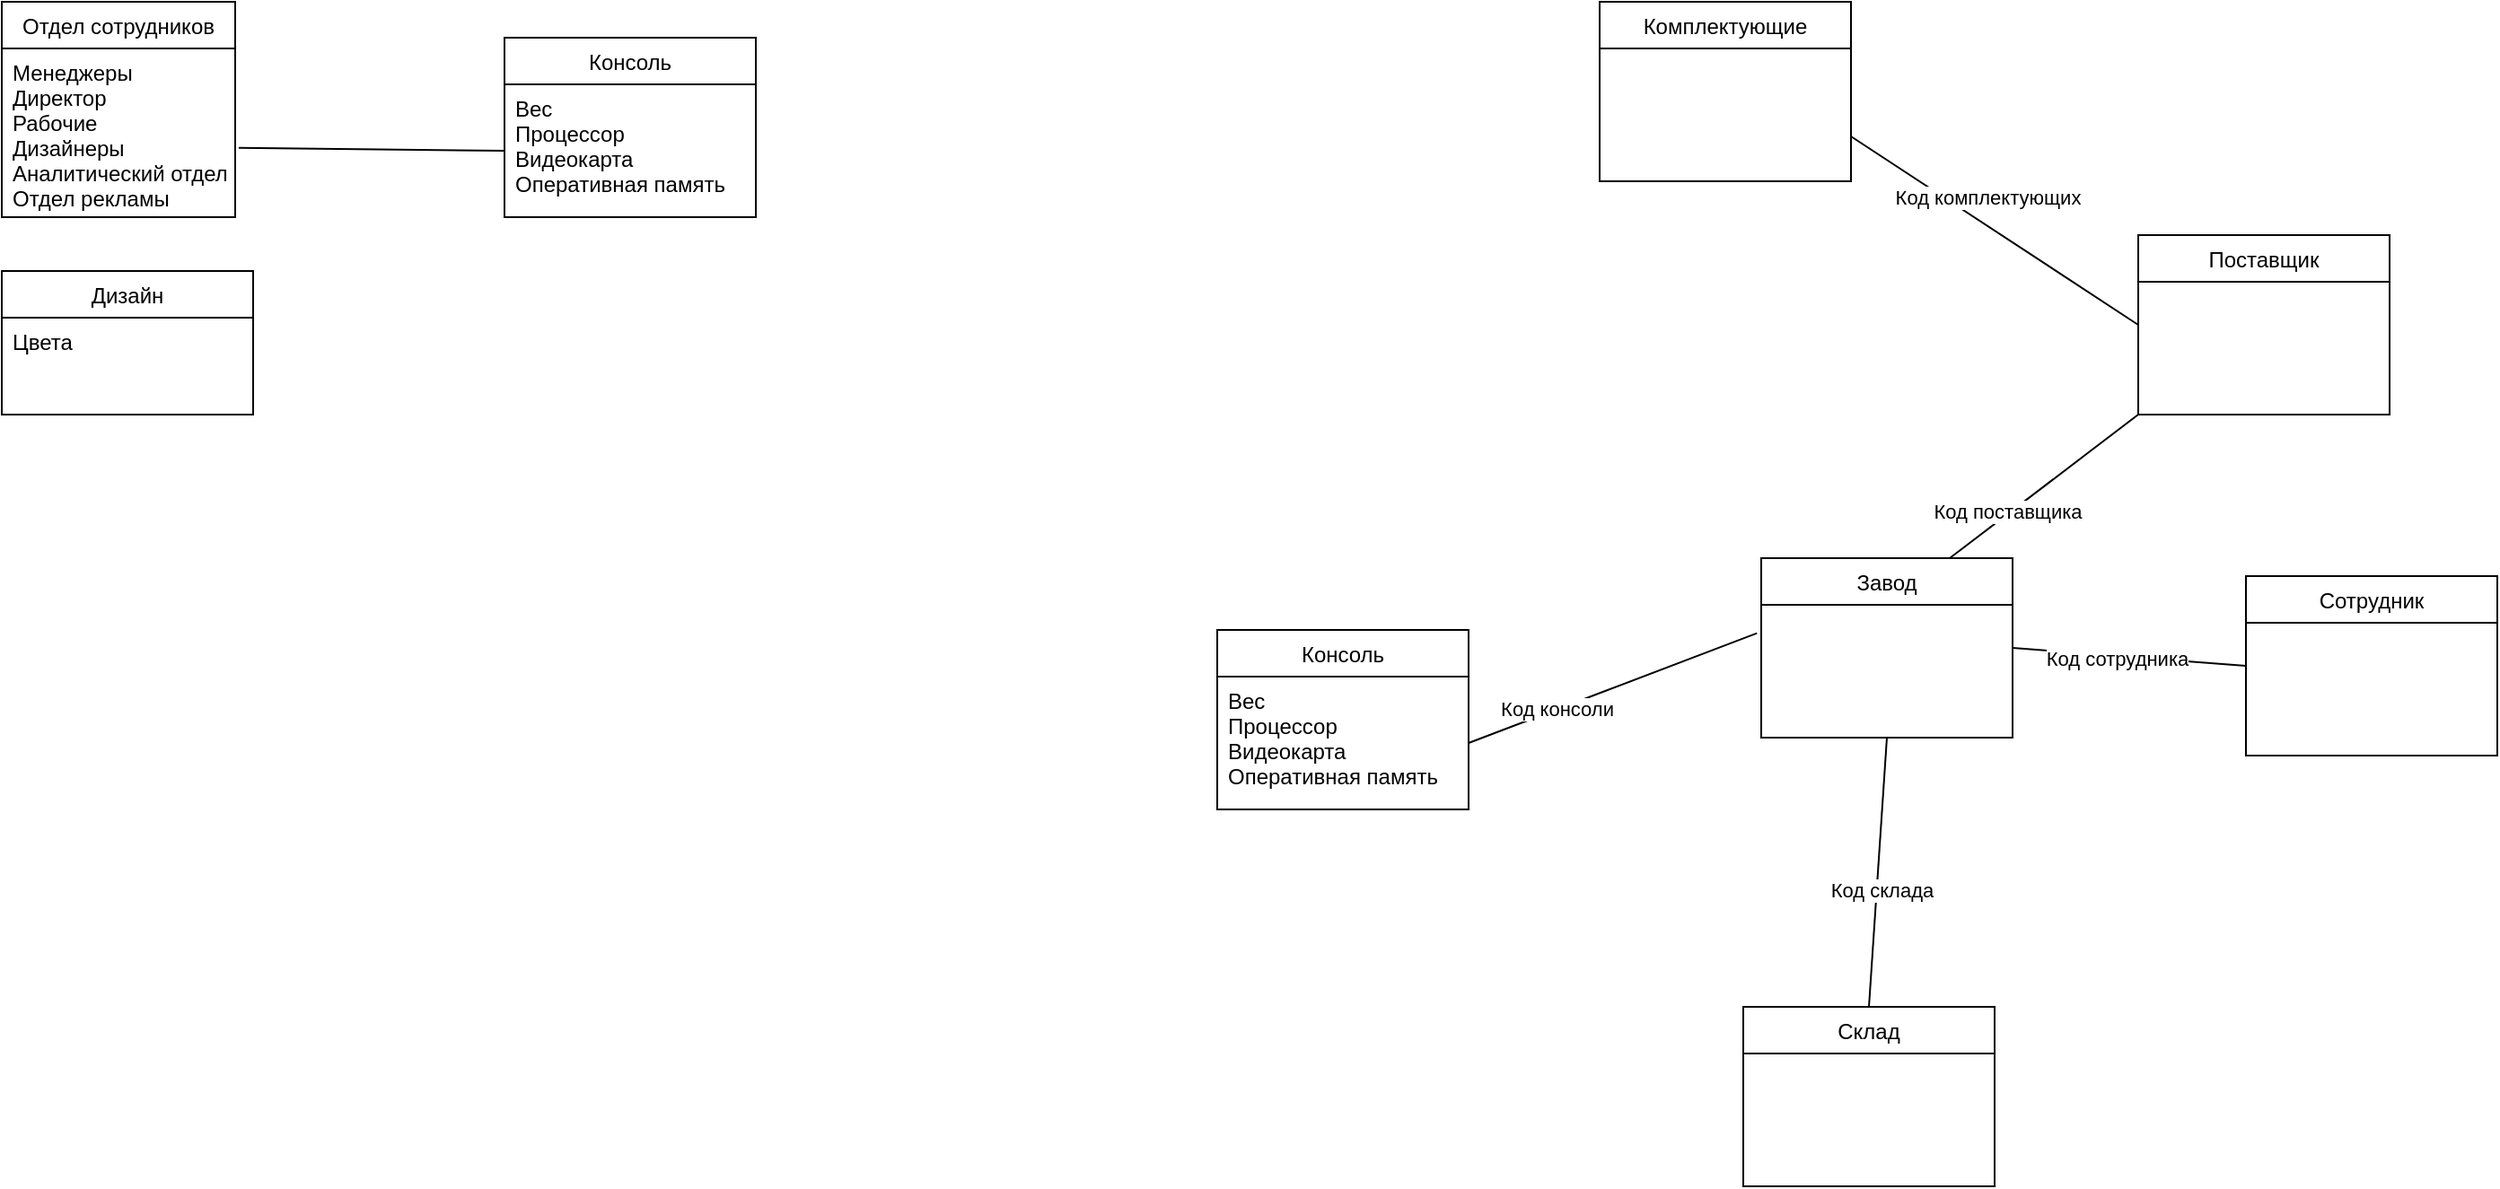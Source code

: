 <mxfile version="15.2.7" type="github">
  <diagram id="-OPA52gdBElvR5p007l_" name="Page-1">
    <mxGraphModel dx="2146" dy="861" grid="1" gridSize="10" guides="1" tooltips="1" connect="1" arrows="1" fold="1" page="1" pageScale="1" pageWidth="1654" pageHeight="2336" math="0" shadow="0">
      <root>
        <mxCell id="0" />
        <mxCell id="1" parent="0" />
        <mxCell id="R5nsl51rE5XBlnCks4MR-1" value="Консоль" style="swimlane;fontStyle=0;childLayout=stackLayout;horizontal=1;startSize=26;horizontalStack=0;resizeParent=1;resizeParentMax=0;resizeLast=0;collapsible=1;marginBottom=0;" vertex="1" parent="1">
          <mxGeometry x="290" y="30" width="140" height="100" as="geometry" />
        </mxCell>
        <mxCell id="R5nsl51rE5XBlnCks4MR-4" value="Вес&#xa;Процессор&#xa;Видеокарта&#xa;Оперативная память" style="text;strokeColor=none;fillColor=none;align=left;verticalAlign=top;spacingLeft=4;spacingRight=4;overflow=hidden;rotatable=0;points=[[0,0.5],[1,0.5]];portConstraint=eastwest;" vertex="1" parent="R5nsl51rE5XBlnCks4MR-1">
          <mxGeometry y="26" width="140" height="74" as="geometry" />
        </mxCell>
        <mxCell id="R5nsl51rE5XBlnCks4MR-6" value="Завод" style="swimlane;fontStyle=0;childLayout=stackLayout;horizontal=1;startSize=26;horizontalStack=0;resizeParent=1;resizeParentMax=0;resizeLast=0;collapsible=1;marginBottom=0;" vertex="1" parent="1">
          <mxGeometry x="990" y="320" width="140" height="100" as="geometry" />
        </mxCell>
        <mxCell id="R5nsl51rE5XBlnCks4MR-8" value="Отдел сотрудников" style="swimlane;fontStyle=0;childLayout=stackLayout;horizontal=1;startSize=26;horizontalStack=0;resizeParent=1;resizeParentMax=0;resizeLast=0;collapsible=1;marginBottom=0;" vertex="1" parent="1">
          <mxGeometry x="10" y="10" width="130" height="120" as="geometry" />
        </mxCell>
        <mxCell id="R5nsl51rE5XBlnCks4MR-9" value="Менеджеры&#xa;Директор&#xa;Рабочие&#xa;Дизайнеры&#xa;Аналитический отдел&#xa;Отдел рекламы" style="text;strokeColor=none;fillColor=none;align=left;verticalAlign=top;spacingLeft=4;spacingRight=4;overflow=hidden;rotatable=0;points=[[0,0.5],[1,0.5]];portConstraint=eastwest;" vertex="1" parent="R5nsl51rE5XBlnCks4MR-8">
          <mxGeometry y="26" width="130" height="94" as="geometry" />
        </mxCell>
        <mxCell id="R5nsl51rE5XBlnCks4MR-10" value="" style="endArrow=none;html=1;entryX=1.015;entryY=0.589;entryDx=0;entryDy=0;entryPerimeter=0;exitX=0;exitY=0.5;exitDx=0;exitDy=0;" edge="1" parent="1" source="R5nsl51rE5XBlnCks4MR-4" target="R5nsl51rE5XBlnCks4MR-9">
          <mxGeometry width="50" height="50" relative="1" as="geometry">
            <mxPoint x="360" y="210" as="sourcePoint" />
            <mxPoint x="410" y="160" as="targetPoint" />
          </mxGeometry>
        </mxCell>
        <mxCell id="R5nsl51rE5XBlnCks4MR-11" value="Консоль" style="swimlane;fontStyle=0;childLayout=stackLayout;horizontal=1;startSize=26;horizontalStack=0;resizeParent=1;resizeParentMax=0;resizeLast=0;collapsible=1;marginBottom=0;" vertex="1" parent="1">
          <mxGeometry x="687" y="360" width="140" height="100" as="geometry" />
        </mxCell>
        <mxCell id="R5nsl51rE5XBlnCks4MR-12" value="Вес&#xa;Процессор&#xa;Видеокарта&#xa;Оперативная память" style="text;strokeColor=none;fillColor=none;align=left;verticalAlign=top;spacingLeft=4;spacingRight=4;overflow=hidden;rotatable=0;points=[[0,0.5],[1,0.5]];portConstraint=eastwest;" vertex="1" parent="R5nsl51rE5XBlnCks4MR-11">
          <mxGeometry y="26" width="140" height="74" as="geometry" />
        </mxCell>
        <mxCell id="R5nsl51rE5XBlnCks4MR-13" value="Дизайн" style="swimlane;fontStyle=0;childLayout=stackLayout;horizontal=1;startSize=26;horizontalStack=0;resizeParent=1;resizeParentMax=0;resizeLast=0;collapsible=1;marginBottom=0;" vertex="1" parent="1">
          <mxGeometry x="10" y="160" width="140" height="80" as="geometry" />
        </mxCell>
        <mxCell id="R5nsl51rE5XBlnCks4MR-14" value="Цвета&#xa;" style="text;strokeColor=none;fillColor=none;align=left;verticalAlign=top;spacingLeft=4;spacingRight=4;overflow=hidden;rotatable=0;points=[[0,0.5],[1,0.5]];portConstraint=eastwest;" vertex="1" parent="R5nsl51rE5XBlnCks4MR-13">
          <mxGeometry y="26" width="140" height="54" as="geometry" />
        </mxCell>
        <mxCell id="R5nsl51rE5XBlnCks4MR-19" value="" style="endArrow=none;html=1;entryX=-0.017;entryY=0.214;entryDx=0;entryDy=0;entryPerimeter=0;exitX=1;exitY=0.5;exitDx=0;exitDy=0;" edge="1" parent="1" source="R5nsl51rE5XBlnCks4MR-12">
          <mxGeometry width="50" height="50" relative="1" as="geometry">
            <mxPoint x="740" y="380" as="sourcePoint" />
            <mxPoint x="987.62" y="361.836" as="targetPoint" />
          </mxGeometry>
        </mxCell>
        <mxCell id="R5nsl51rE5XBlnCks4MR-20" value="Код консоли" style="edgeLabel;html=1;align=center;verticalAlign=middle;resizable=0;points=[];" vertex="1" connectable="0" parent="R5nsl51rE5XBlnCks4MR-19">
          <mxGeometry x="-0.387" y="1" relative="1" as="geometry">
            <mxPoint as="offset" />
          </mxGeometry>
        </mxCell>
        <mxCell id="R5nsl51rE5XBlnCks4MR-26" value="Сотрудник" style="swimlane;fontStyle=0;childLayout=stackLayout;horizontal=1;startSize=26;horizontalStack=0;resizeParent=1;resizeParentMax=0;resizeLast=0;collapsible=1;marginBottom=0;" vertex="1" parent="1">
          <mxGeometry x="1260" y="330" width="140" height="100" as="geometry" />
        </mxCell>
        <mxCell id="R5nsl51rE5XBlnCks4MR-27" value="" style="endArrow=none;html=1;entryX=0;entryY=0.5;entryDx=0;entryDy=0;exitX=1;exitY=0.5;exitDx=0;exitDy=0;" edge="1" parent="1" source="R5nsl51rE5XBlnCks4MR-6" target="R5nsl51rE5XBlnCks4MR-26">
          <mxGeometry width="50" height="50" relative="1" as="geometry">
            <mxPoint x="1130" y="410" as="sourcePoint" />
            <mxPoint x="1260" y="250" as="targetPoint" />
          </mxGeometry>
        </mxCell>
        <mxCell id="R5nsl51rE5XBlnCks4MR-28" value="Код сотрудника" style="edgeLabel;html=1;align=center;verticalAlign=middle;resizable=0;points=[];" vertex="1" connectable="0" parent="R5nsl51rE5XBlnCks4MR-27">
          <mxGeometry x="-0.128" y="-1" relative="1" as="geometry">
            <mxPoint x="1" as="offset" />
          </mxGeometry>
        </mxCell>
        <mxCell id="R5nsl51rE5XBlnCks4MR-30" value="" style="endArrow=none;html=1;entryX=0.5;entryY=1;entryDx=0;entryDy=0;exitX=0.5;exitY=0;exitDx=0;exitDy=0;" edge="1" parent="1" source="R5nsl51rE5XBlnCks4MR-31" target="R5nsl51rE5XBlnCks4MR-6">
          <mxGeometry width="50" height="50" relative="1" as="geometry">
            <mxPoint x="1110" y="550" as="sourcePoint" />
            <mxPoint x="1160" y="500" as="targetPoint" />
          </mxGeometry>
        </mxCell>
        <mxCell id="R5nsl51rE5XBlnCks4MR-33" value="Код склада" style="edgeLabel;html=1;align=center;verticalAlign=middle;resizable=0;points=[];" vertex="1" connectable="0" parent="R5nsl51rE5XBlnCks4MR-30">
          <mxGeometry x="-0.123" y="-2" relative="1" as="geometry">
            <mxPoint as="offset" />
          </mxGeometry>
        </mxCell>
        <mxCell id="R5nsl51rE5XBlnCks4MR-31" value="Склад" style="swimlane;fontStyle=0;childLayout=stackLayout;horizontal=1;startSize=26;horizontalStack=0;resizeParent=1;resizeParentMax=0;resizeLast=0;collapsible=1;marginBottom=0;" vertex="1" parent="1">
          <mxGeometry x="980" y="570" width="140" height="100" as="geometry" />
        </mxCell>
        <mxCell id="R5nsl51rE5XBlnCks4MR-35" value="Поставщик" style="swimlane;fontStyle=0;childLayout=stackLayout;horizontal=1;startSize=26;horizontalStack=0;resizeParent=1;resizeParentMax=0;resizeLast=0;collapsible=1;marginBottom=0;" vertex="1" parent="1">
          <mxGeometry x="1200" y="140" width="140" height="100" as="geometry" />
        </mxCell>
        <mxCell id="R5nsl51rE5XBlnCks4MR-36" value="" style="endArrow=none;html=1;entryX=0;entryY=1;entryDx=0;entryDy=0;exitX=0.75;exitY=0;exitDx=0;exitDy=0;" edge="1" parent="1" source="R5nsl51rE5XBlnCks4MR-6" target="R5nsl51rE5XBlnCks4MR-35">
          <mxGeometry width="50" height="50" relative="1" as="geometry">
            <mxPoint x="1310" y="350" as="sourcePoint" />
            <mxPoint x="1360" y="300" as="targetPoint" />
          </mxGeometry>
        </mxCell>
        <mxCell id="R5nsl51rE5XBlnCks4MR-37" value="Код поставщика" style="edgeLabel;html=1;align=center;verticalAlign=middle;resizable=0;points=[];" vertex="1" connectable="0" parent="R5nsl51rE5XBlnCks4MR-36">
          <mxGeometry x="-0.388" y="1" relative="1" as="geometry">
            <mxPoint y="-1" as="offset" />
          </mxGeometry>
        </mxCell>
        <mxCell id="R5nsl51rE5XBlnCks4MR-38" value="Комплектующие" style="swimlane;fontStyle=0;childLayout=stackLayout;horizontal=1;startSize=26;horizontalStack=0;resizeParent=1;resizeParentMax=0;resizeLast=0;collapsible=1;marginBottom=0;" vertex="1" parent="1">
          <mxGeometry x="900" y="10" width="140" height="100" as="geometry" />
        </mxCell>
        <mxCell id="R5nsl51rE5XBlnCks4MR-39" value="" style="endArrow=none;html=1;entryX=1;entryY=0.75;entryDx=0;entryDy=0;exitX=0;exitY=0.5;exitDx=0;exitDy=0;" edge="1" parent="1" source="R5nsl51rE5XBlnCks4MR-35" target="R5nsl51rE5XBlnCks4MR-38">
          <mxGeometry width="50" height="50" relative="1" as="geometry">
            <mxPoint x="1310" y="350" as="sourcePoint" />
            <mxPoint x="1360" y="300" as="targetPoint" />
          </mxGeometry>
        </mxCell>
        <mxCell id="R5nsl51rE5XBlnCks4MR-40" value="Код комплектующих" style="edgeLabel;html=1;align=center;verticalAlign=middle;resizable=0;points=[];" vertex="1" connectable="0" parent="R5nsl51rE5XBlnCks4MR-39">
          <mxGeometry x="0.394" y="2" relative="1" as="geometry">
            <mxPoint x="28" as="offset" />
          </mxGeometry>
        </mxCell>
      </root>
    </mxGraphModel>
  </diagram>
</mxfile>
